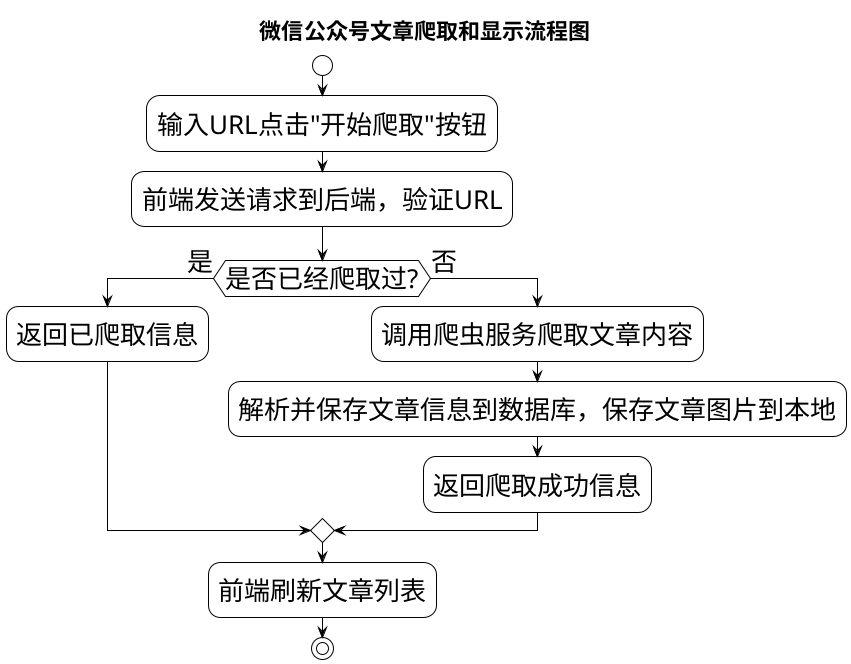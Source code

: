 @startuml
!theme plain
skinparam monochrome true
skinparam defaultFontSize 26
skinparam activity {
  BorderColor black
  BackgroundColor white
}
skinparam control {
  BorderColor black
  BackgroundColor white
}
skinparam start {
  BorderColor black
  BackgroundColor white
}
skinparam end {
  BorderColor black
  BackgroundColor white
}
skinparam arrow {
  Color black
}

title 微信公众号文章爬取和显示流程图
start
:输入URL点击"开始爬取"按钮;
:前端发送请求到后端，验证URL;
if (是否已经爬取过?) then (是)
  :返回已爬取信息;
else (否)
  :调用爬虫服务爬取文章内容;
  :解析并保存文章信息到数据库，保存文章图片到本地;
  :返回爬取成功信息;
endif
:前端刷新文章列表;
stop
@enduml